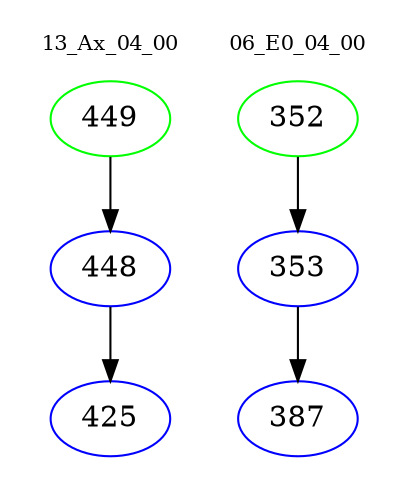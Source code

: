 digraph{
subgraph cluster_0 {
color = white
label = "13_Ax_04_00";
fontsize=10;
T0_449 [label="449", color="green"]
T0_449 -> T0_448 [color="black"]
T0_448 [label="448", color="blue"]
T0_448 -> T0_425 [color="black"]
T0_425 [label="425", color="blue"]
}
subgraph cluster_1 {
color = white
label = "06_E0_04_00";
fontsize=10;
T1_352 [label="352", color="green"]
T1_352 -> T1_353 [color="black"]
T1_353 [label="353", color="blue"]
T1_353 -> T1_387 [color="black"]
T1_387 [label="387", color="blue"]
}
}
